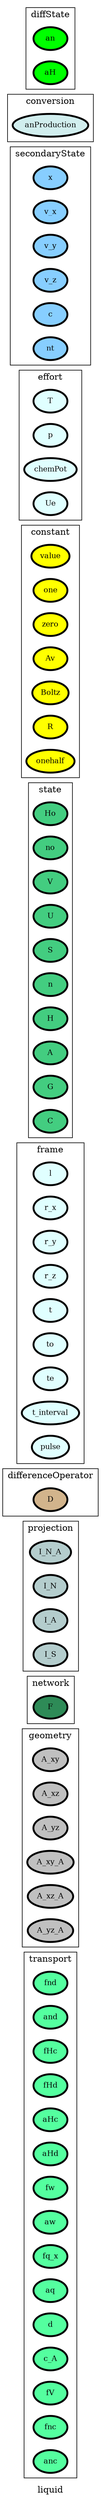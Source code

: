 digraph liquid {
label=liquid;
rankdir=LR;
subgraph cluster_liquid___transport {
label=transport;
rankdir=LR;
V_101 [fillcolor=seagreen1, fontsize=12, label=fnd, penwidth=3, style=filled];
V_104 [fillcolor=seagreen1, fontsize=12, label=and, penwidth=3, style=filled];
V_109 [fillcolor=seagreen1, fontsize=12, label=fHc, penwidth=3, style=filled];
V_110 [fillcolor=seagreen1, fontsize=12, label=fHd, penwidth=3, style=filled];
V_111 [fillcolor=seagreen1, fontsize=12, label=aHc, penwidth=3, style=filled];
V_112 [fillcolor=seagreen1, fontsize=12, label=aHd, penwidth=3, style=filled];
V_141 [fillcolor=seagreen1, fontsize=12, label=fw, penwidth=3, style=filled];
V_142 [fillcolor=seagreen1, fontsize=12, label=aw, penwidth=3, style=filled];
V_83 [fillcolor=seagreen1, fontsize=12, label=fq_x, penwidth=3, style=filled];
V_84 [fillcolor=seagreen1, fontsize=12, label=aq, penwidth=3, style=filled];
V_86 [fillcolor=seagreen1, fontsize=12, label=d, penwidth=3, style=filled];
V_87 [fillcolor=seagreen1, fontsize=12, label=c_A, penwidth=3, style=filled];
V_91 [fillcolor=seagreen1, fontsize=12, label=fV, penwidth=3, style=filled];
V_92 [fillcolor=seagreen1, fontsize=12, label=fnc, penwidth=3, style=filled];
V_93 [fillcolor=seagreen1, fontsize=12, label=anc, penwidth=3, style=filled];
}

subgraph cluster_liquid___geometry {
label=geometry;
rankdir=LR;
V_65 [fillcolor=grey, fontsize=12, label=A_xy, penwidth=3, style=filled];
V_66 [fillcolor=grey, fontsize=12, label=A_xz, penwidth=3, style=filled];
V_67 [fillcolor=grey, fontsize=12, label=A_yz, penwidth=3, style=filled];
V_68 [fillcolor=grey, fontsize=12, label=A_xy_A, penwidth=3, style=filled];
V_69 [fillcolor=grey, fontsize=12, label=A_xz_A, penwidth=3, style=filled];
V_70 [fillcolor=grey, fontsize=12, label=A_yz_A, penwidth=3, style=filled];
}

subgraph cluster_liquid___properties {
label=properties;
rankdir=LR;
}

subgraph cluster_liquid___network {
label=network;
rankdir=LR;
V_10 [fillcolor=seagreen4, fontsize=12, label=F, penwidth=3, style=filled];
}

subgraph cluster_liquid___projection {
label=projection;
rankdir=LR;
V_48 [fillcolor=lightcyan3, fontsize=12, label=I_N_A, penwidth=3, style=filled];
V_96 [fillcolor=lightcyan3, fontsize=12, label=I_N, penwidth=3, style=filled];
V_97 [fillcolor=lightcyan3, fontsize=12, label=I_A, penwidth=3, style=filled];
V_98 [fillcolor=lightcyan3, fontsize=12, label=I_S, penwidth=3, style=filled];
}

subgraph cluster_liquid___differenceOperator {
label=differenceOperator;
rankdir=LR;
V_64 [fillcolor=tan, fontsize=12, label=D, penwidth=3, style=filled];
}

subgraph cluster_liquid___frame {
label=frame;
rankdir=LR;
V_11 [fillcolor=lightcyan1, fontsize=12, label=l, penwidth=3, style=filled];
V_12 [fillcolor=lightcyan1, fontsize=12, label=r_x, penwidth=3, style=filled];
V_13 [fillcolor=lightcyan1, fontsize=12, label=r_y, penwidth=3, style=filled];
V_14 [fillcolor=lightcyan1, fontsize=12, label=r_z, penwidth=3, style=filled];
V_4 [fillcolor=lightcyan1, fontsize=12, label=t, penwidth=3, style=filled];
V_5 [fillcolor=lightcyan1, fontsize=12, label=to, penwidth=3, style=filled];
V_6 [fillcolor=lightcyan1, fontsize=12, label=te, penwidth=3, style=filled];
V_7 [fillcolor=lightcyan1, fontsize=12, label=t_interval, penwidth=3, style=filled];
V_9 [fillcolor=lightcyan1, fontsize=12, label=pulse, penwidth=3, style=filled];
}

subgraph cluster_liquid___state {
label=state;
rankdir=LR;
V_144 [fillcolor=seagreen3, fontsize=12, label=Ho, penwidth=3, style=filled];
V_145 [fillcolor=seagreen3, fontsize=12, label=no, penwidth=3, style=filled];
V_15 [fillcolor=seagreen3, fontsize=12, label=V, penwidth=3, style=filled];
V_16 [fillcolor=seagreen3, fontsize=12, label=U, penwidth=3, style=filled];
V_17 [fillcolor=seagreen3, fontsize=12, label=S, penwidth=3, style=filled];
V_18 [fillcolor=seagreen3, fontsize=12, label=n, penwidth=3, style=filled];
V_22 [fillcolor=seagreen3, fontsize=12, label=H, penwidth=3, style=filled];
V_23 [fillcolor=seagreen3, fontsize=12, label=A, penwidth=3, style=filled];
V_24 [fillcolor=seagreen3, fontsize=12, label=G, penwidth=3, style=filled];
V_25 [fillcolor=seagreen3, fontsize=12, label=C, penwidth=3, style=filled];
}

subgraph cluster_liquid___constant {
label=constant;
rankdir=LR;
V_1 [fillcolor=yellow, fontsize=12, label=value, penwidth=3, style=filled];
V_2 [fillcolor=yellow, fontsize=12, label=one, penwidth=3, style=filled];
V_3 [fillcolor=yellow, fontsize=12, label=zero, penwidth=3, style=filled];
V_32 [fillcolor=yellow, fontsize=12, label=Av, penwidth=3, style=filled];
V_33 [fillcolor=yellow, fontsize=12, label=Boltz, penwidth=3, style=filled];
V_34 [fillcolor=yellow, fontsize=12, label=R, penwidth=3, style=filled];
V_8 [fillcolor=yellow, fontsize=12, label=onehalf, penwidth=3, style=filled];
}

subgraph cluster_liquid___effort {
label=effort;
rankdir=LR;
V_19 [fillcolor=lightcyan, fontsize=12, label=T, penwidth=3, style=filled];
V_20 [fillcolor=lightcyan, fontsize=12, label=p, penwidth=3, style=filled];
V_21 [fillcolor=lightcyan, fontsize=12, label=chemPot, penwidth=3, style=filled];
V_35 [fillcolor=lightcyan, fontsize=12, label=Ue, penwidth=3, style=filled];
}

subgraph cluster_liquid___secondaryState {
label=secondaryState;
rankdir=LR;
V_100 [fillcolor=skyblue1, fontsize=12, label=x, penwidth=3, style=filled];
V_27 [fillcolor=skyblue1, fontsize=12, label=v_x, penwidth=3, style=filled];
V_28 [fillcolor=skyblue1, fontsize=12, label=v_y, penwidth=3, style=filled];
V_29 [fillcolor=skyblue1, fontsize=12, label=v_z, penwidth=3, style=filled];
V_85 [fillcolor=skyblue1, fontsize=12, label=c, penwidth=3, style=filled];
V_99 [fillcolor=skyblue1, fontsize=12, label=nt, penwidth=3, style=filled];
}

subgraph cluster_liquid___conversion {
label=conversion;
rankdir=LR;
V_138 [fillcolor=lightcyan2, fontsize=12, label=anProduction, penwidth=3, style=filled];
}

subgraph cluster_liquid___diffState {
label=diffState;
rankdir=LR;
V_139 [fillcolor=green, fontsize=12, label=an, penwidth=3, style=filled];
V_143 [fillcolor=green, fontsize=12, label=aH, penwidth=3, style=filled];
}

subgraph cluster_liquid___internalTransport {
label=internalTransport;
rankdir=LR;
}

}
